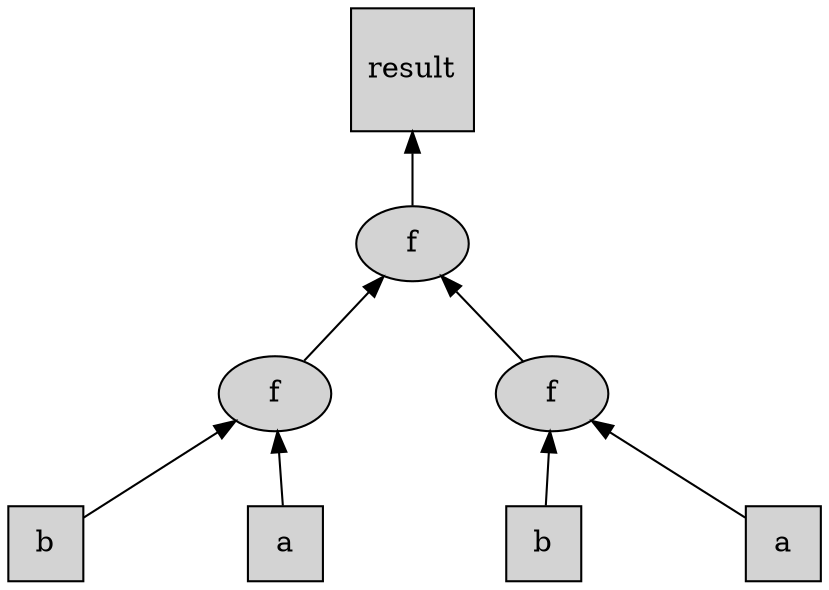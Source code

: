 digraph redundant_tree {
    graph [rankdir=BT];
    node [style=filled];
    nodesep=1.1;

    a_1 [label="b", shape="square"];
    b_1 [label="a", shape="square"];
    add_a_b_1 [label="f"];
    {a_1 b_1} -> add_a_b_1;

    a_2 [label="b", shape="square"];
    b_2 [label="a", shape="square"];
    add_a_b_2 [label="f"];
    {a_2 b_2} -> add_a_b_2;

    add_subs [label="f"];
    {add_a_b_1 add_a_b_2} -> add_subs;

    result [label="result", shape="square"];
    add_subs -> result;
}
